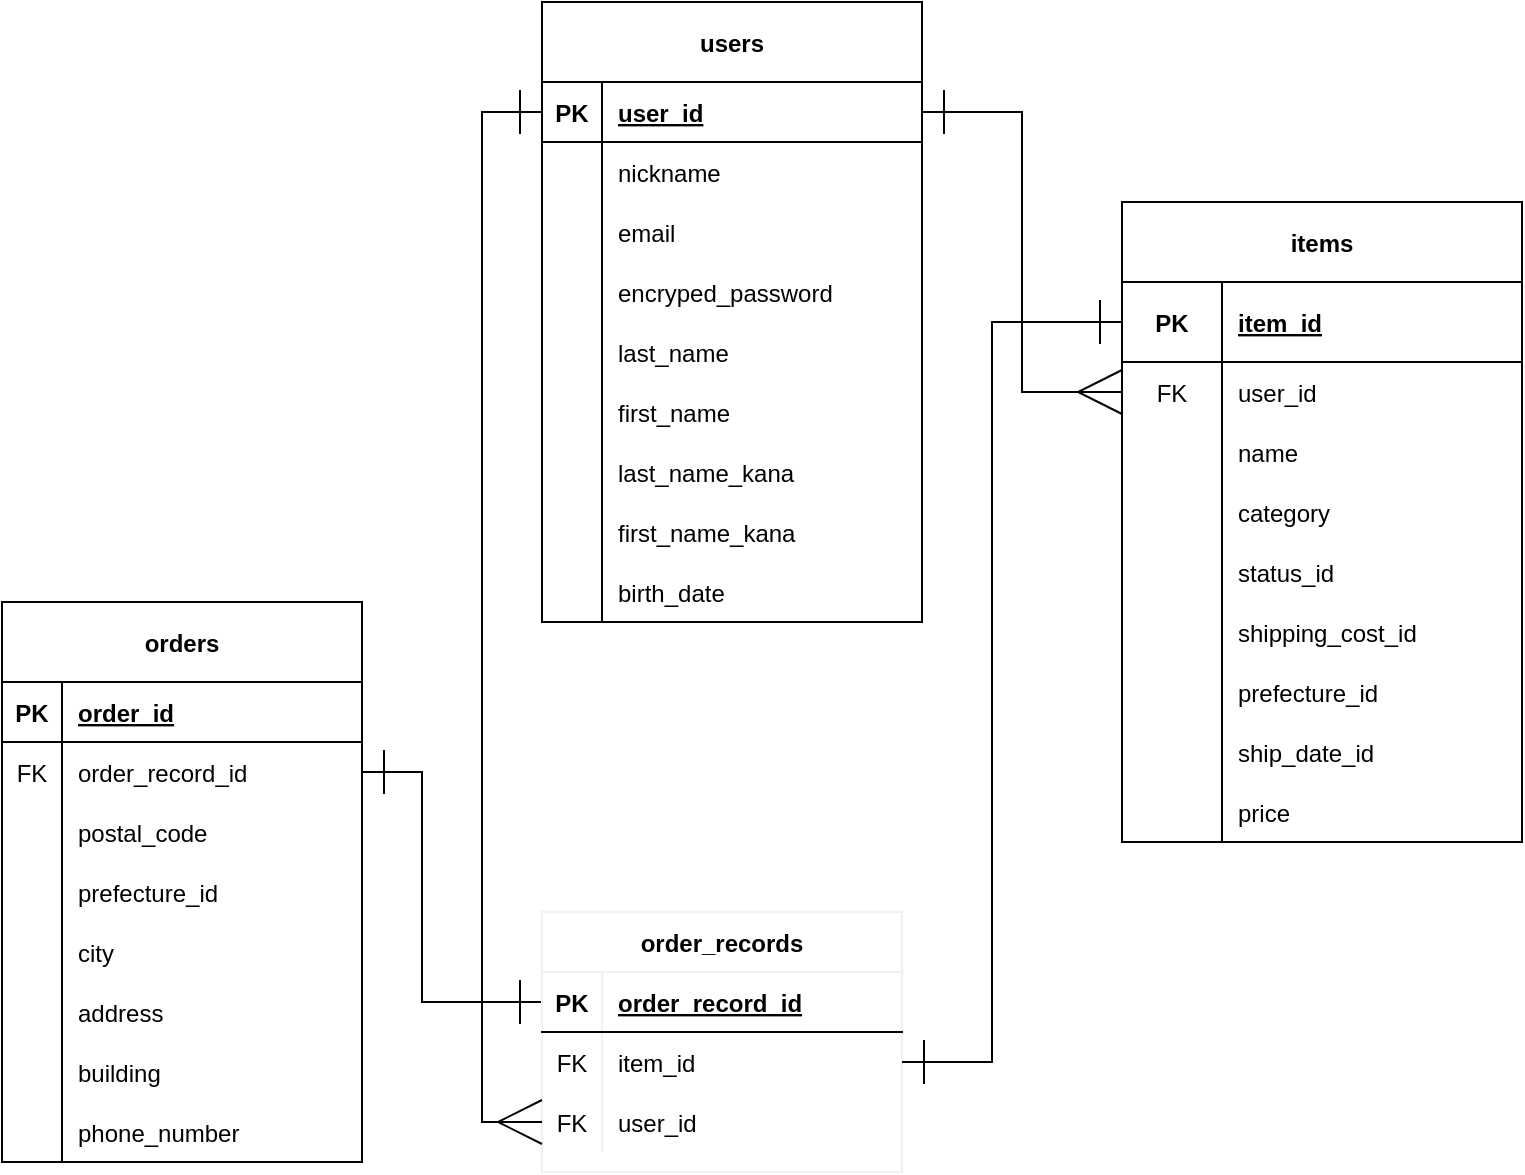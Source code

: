 <mxfile>
    <diagram id="i6sQ_Ci1NRJsPLN1sGpO" name="ER図">
        <mxGraphModel dx="607" dy="566" grid="1" gridSize="10" guides="1" tooltips="1" connect="1" arrows="1" fold="1" page="1" pageScale="1" pageWidth="827" pageHeight="1169" math="0" shadow="0">
            <root>
                <mxCell id="qY6pJ3RX-FSN7zLTKkkd-0"/>
                <mxCell id="qY6pJ3RX-FSN7zLTKkkd-1" parent="qY6pJ3RX-FSN7zLTKkkd-0"/>
                <mxCell id="JbDSwkDPHXsvRLebZ4GA-4" value="users" style="shape=table;startSize=40;container=1;collapsible=1;childLayout=tableLayout;fixedRows=1;rowLines=0;fontStyle=1;align=center;resizeLast=1;" parent="qY6pJ3RX-FSN7zLTKkkd-1" vertex="1">
                    <mxGeometry x="310" width="190" height="310" as="geometry">
                        <mxRectangle width="60" height="30" as="alternateBounds"/>
                    </mxGeometry>
                </mxCell>
                <mxCell id="lpkoxbI7etPevjR8t7F0-1" value="" style="shape=partialRectangle;collapsible=0;dropTarget=0;pointerEvents=0;fillColor=none;top=0;left=0;bottom=1;right=0;points=[[0,0.5],[1,0.5]];portConstraint=eastwest;" parent="JbDSwkDPHXsvRLebZ4GA-4" vertex="1">
                    <mxGeometry y="40" width="190" height="30" as="geometry"/>
                </mxCell>
                <mxCell id="lpkoxbI7etPevjR8t7F0-2" value="PK" style="shape=partialRectangle;connectable=0;fillColor=none;top=0;left=0;bottom=0;right=0;fontStyle=1;overflow=hidden;" parent="lpkoxbI7etPevjR8t7F0-1" vertex="1">
                    <mxGeometry width="30" height="30" as="geometry"/>
                </mxCell>
                <mxCell id="lpkoxbI7etPevjR8t7F0-3" value="user_id" style="shape=partialRectangle;connectable=0;fillColor=none;top=0;left=0;bottom=0;right=0;align=left;spacingLeft=6;fontStyle=5;overflow=hidden;" parent="lpkoxbI7etPevjR8t7F0-1" vertex="1">
                    <mxGeometry x="30" width="160" height="30" as="geometry"/>
                </mxCell>
                <mxCell id="PGo9ZcPo0Em0ewQhz42Y-1" value="" style="shape=partialRectangle;collapsible=0;dropTarget=0;pointerEvents=0;fillColor=none;top=0;left=0;bottom=0;right=0;points=[[0,0.5],[1,0.5]];portConstraint=eastwest;" parent="JbDSwkDPHXsvRLebZ4GA-4" vertex="1">
                    <mxGeometry y="70" width="190" height="30" as="geometry"/>
                </mxCell>
                <mxCell id="PGo9ZcPo0Em0ewQhz42Y-2" value="" style="shape=partialRectangle;connectable=0;fillColor=none;top=0;left=0;bottom=0;right=0;editable=1;overflow=hidden;" parent="PGo9ZcPo0Em0ewQhz42Y-1" vertex="1">
                    <mxGeometry width="30" height="30" as="geometry"/>
                </mxCell>
                <mxCell id="PGo9ZcPo0Em0ewQhz42Y-3" value="nickname" style="shape=partialRectangle;connectable=0;fillColor=none;top=0;left=0;bottom=0;right=0;align=left;spacingLeft=6;overflow=hidden;" parent="PGo9ZcPo0Em0ewQhz42Y-1" vertex="1">
                    <mxGeometry x="30" width="160" height="30" as="geometry"/>
                </mxCell>
                <mxCell id="JbDSwkDPHXsvRLebZ4GA-82" value="" style="shape=partialRectangle;collapsible=0;dropTarget=0;pointerEvents=0;fillColor=none;top=0;left=0;bottom=0;right=0;points=[[0,0.5],[1,0.5]];portConstraint=eastwest;" parent="JbDSwkDPHXsvRLebZ4GA-4" vertex="1">
                    <mxGeometry y="100" width="190" height="30" as="geometry"/>
                </mxCell>
                <mxCell id="JbDSwkDPHXsvRLebZ4GA-83" value="" style="shape=partialRectangle;connectable=0;fillColor=none;top=0;left=0;bottom=0;right=0;editable=1;overflow=hidden;" parent="JbDSwkDPHXsvRLebZ4GA-82" vertex="1">
                    <mxGeometry width="30" height="30" as="geometry"/>
                </mxCell>
                <mxCell id="JbDSwkDPHXsvRLebZ4GA-84" value="email" style="shape=partialRectangle;connectable=0;fillColor=none;top=0;left=0;bottom=0;right=0;align=left;spacingLeft=6;overflow=hidden;" parent="JbDSwkDPHXsvRLebZ4GA-82" vertex="1">
                    <mxGeometry x="30" width="160" height="30" as="geometry"/>
                </mxCell>
                <mxCell id="JbDSwkDPHXsvRLebZ4GA-70" value="" style="shape=partialRectangle;collapsible=0;dropTarget=0;pointerEvents=0;fillColor=none;top=0;left=0;bottom=0;right=0;points=[[0,0.5],[1,0.5]];portConstraint=eastwest;" parent="JbDSwkDPHXsvRLebZ4GA-4" vertex="1">
                    <mxGeometry y="130" width="190" height="30" as="geometry"/>
                </mxCell>
                <mxCell id="JbDSwkDPHXsvRLebZ4GA-71" value="" style="shape=partialRectangle;connectable=0;fillColor=none;top=0;left=0;bottom=0;right=0;editable=1;overflow=hidden;" parent="JbDSwkDPHXsvRLebZ4GA-70" vertex="1">
                    <mxGeometry width="30" height="30" as="geometry"/>
                </mxCell>
                <mxCell id="JbDSwkDPHXsvRLebZ4GA-72" value="encryped_password" style="shape=partialRectangle;connectable=0;fillColor=none;top=0;left=0;bottom=0;right=0;align=left;spacingLeft=6;overflow=hidden;" parent="JbDSwkDPHXsvRLebZ4GA-70" vertex="1">
                    <mxGeometry x="30" width="160" height="30" as="geometry"/>
                </mxCell>
                <mxCell id="JbDSwkDPHXsvRLebZ4GA-8" value="" style="shape=partialRectangle;collapsible=0;dropTarget=0;pointerEvents=0;fillColor=none;top=0;left=0;bottom=0;right=0;points=[[0,0.5],[1,0.5]];portConstraint=eastwest;" parent="JbDSwkDPHXsvRLebZ4GA-4" vertex="1">
                    <mxGeometry y="160" width="190" height="30" as="geometry"/>
                </mxCell>
                <mxCell id="JbDSwkDPHXsvRLebZ4GA-9" value="" style="shape=partialRectangle;connectable=0;fillColor=none;top=0;left=0;bottom=0;right=0;editable=1;overflow=hidden;" parent="JbDSwkDPHXsvRLebZ4GA-8" vertex="1">
                    <mxGeometry width="30" height="30" as="geometry"/>
                </mxCell>
                <mxCell id="JbDSwkDPHXsvRLebZ4GA-10" value="last_name" style="shape=partialRectangle;connectable=0;fillColor=none;top=0;left=0;bottom=0;right=0;align=left;spacingLeft=6;overflow=hidden;" parent="JbDSwkDPHXsvRLebZ4GA-8" vertex="1">
                    <mxGeometry x="30" width="160" height="30" as="geometry"/>
                </mxCell>
                <mxCell id="JbDSwkDPHXsvRLebZ4GA-11" value="" style="shape=partialRectangle;collapsible=0;dropTarget=0;pointerEvents=0;fillColor=none;top=0;left=0;bottom=0;right=0;points=[[0,0.5],[1,0.5]];portConstraint=eastwest;" parent="JbDSwkDPHXsvRLebZ4GA-4" vertex="1">
                    <mxGeometry y="190" width="190" height="30" as="geometry"/>
                </mxCell>
                <mxCell id="JbDSwkDPHXsvRLebZ4GA-12" value="" style="shape=partialRectangle;connectable=0;fillColor=none;top=0;left=0;bottom=0;right=0;editable=1;overflow=hidden;" parent="JbDSwkDPHXsvRLebZ4GA-11" vertex="1">
                    <mxGeometry width="30" height="30" as="geometry"/>
                </mxCell>
                <mxCell id="JbDSwkDPHXsvRLebZ4GA-13" value="first_name" style="shape=partialRectangle;connectable=0;fillColor=none;top=0;left=0;bottom=0;right=0;align=left;spacingLeft=6;overflow=hidden;" parent="JbDSwkDPHXsvRLebZ4GA-11" vertex="1">
                    <mxGeometry x="30" width="160" height="30" as="geometry"/>
                </mxCell>
                <mxCell id="JbDSwkDPHXsvRLebZ4GA-14" value="" style="shape=partialRectangle;collapsible=0;dropTarget=0;pointerEvents=0;fillColor=none;top=0;left=0;bottom=0;right=0;points=[[0,0.5],[1,0.5]];portConstraint=eastwest;" parent="JbDSwkDPHXsvRLebZ4GA-4" vertex="1">
                    <mxGeometry y="220" width="190" height="30" as="geometry"/>
                </mxCell>
                <mxCell id="JbDSwkDPHXsvRLebZ4GA-15" value="" style="shape=partialRectangle;connectable=0;fillColor=none;top=0;left=0;bottom=0;right=0;editable=1;overflow=hidden;" parent="JbDSwkDPHXsvRLebZ4GA-14" vertex="1">
                    <mxGeometry width="30" height="30" as="geometry"/>
                </mxCell>
                <mxCell id="JbDSwkDPHXsvRLebZ4GA-16" value="last_name_kana" style="shape=partialRectangle;connectable=0;fillColor=none;top=0;left=0;bottom=0;right=0;align=left;spacingLeft=6;overflow=hidden;" parent="JbDSwkDPHXsvRLebZ4GA-14" vertex="1">
                    <mxGeometry x="30" width="160" height="30" as="geometry"/>
                </mxCell>
                <mxCell id="JbDSwkDPHXsvRLebZ4GA-64" value="" style="shape=partialRectangle;collapsible=0;dropTarget=0;pointerEvents=0;fillColor=none;top=0;left=0;bottom=0;right=0;points=[[0,0.5],[1,0.5]];portConstraint=eastwest;" parent="JbDSwkDPHXsvRLebZ4GA-4" vertex="1">
                    <mxGeometry y="250" width="190" height="30" as="geometry"/>
                </mxCell>
                <mxCell id="JbDSwkDPHXsvRLebZ4GA-65" value="" style="shape=partialRectangle;connectable=0;fillColor=none;top=0;left=0;bottom=0;right=0;editable=1;overflow=hidden;" parent="JbDSwkDPHXsvRLebZ4GA-64" vertex="1">
                    <mxGeometry width="30" height="30" as="geometry"/>
                </mxCell>
                <mxCell id="JbDSwkDPHXsvRLebZ4GA-66" value="first_name_kana" style="shape=partialRectangle;connectable=0;fillColor=none;top=0;left=0;bottom=0;right=0;align=left;spacingLeft=6;overflow=hidden;" parent="JbDSwkDPHXsvRLebZ4GA-64" vertex="1">
                    <mxGeometry x="30" width="160" height="30" as="geometry"/>
                </mxCell>
                <mxCell id="JbDSwkDPHXsvRLebZ4GA-76" value="" style="shape=partialRectangle;collapsible=0;dropTarget=0;pointerEvents=0;fillColor=none;top=0;left=0;bottom=0;right=0;points=[[0,0.5],[1,0.5]];portConstraint=eastwest;" parent="JbDSwkDPHXsvRLebZ4GA-4" vertex="1">
                    <mxGeometry y="280" width="190" height="30" as="geometry"/>
                </mxCell>
                <mxCell id="JbDSwkDPHXsvRLebZ4GA-77" value="" style="shape=partialRectangle;connectable=0;fillColor=none;top=0;left=0;bottom=0;right=0;editable=1;overflow=hidden;" parent="JbDSwkDPHXsvRLebZ4GA-76" vertex="1">
                    <mxGeometry width="30" height="30" as="geometry"/>
                </mxCell>
                <mxCell id="JbDSwkDPHXsvRLebZ4GA-78" value="birth_date" style="shape=partialRectangle;connectable=0;fillColor=none;top=0;left=0;bottom=0;right=0;align=left;spacingLeft=6;overflow=hidden;" parent="JbDSwkDPHXsvRLebZ4GA-76" vertex="1">
                    <mxGeometry x="30" width="160" height="30" as="geometry"/>
                </mxCell>
                <mxCell id="JbDSwkDPHXsvRLebZ4GA-30" value="items" style="shape=table;startSize=40;container=1;collapsible=1;childLayout=tableLayout;fixedRows=1;rowLines=0;fontStyle=1;align=center;resizeLast=1;" parent="qY6pJ3RX-FSN7zLTKkkd-1" vertex="1">
                    <mxGeometry x="600" y="100" width="200" height="320" as="geometry"/>
                </mxCell>
                <mxCell id="JbDSwkDPHXsvRLebZ4GA-31" value="" style="shape=partialRectangle;collapsible=0;dropTarget=0;pointerEvents=0;fillColor=none;top=0;left=0;bottom=1;right=0;points=[[0,0.5],[1,0.5]];portConstraint=eastwest;" parent="JbDSwkDPHXsvRLebZ4GA-30" vertex="1">
                    <mxGeometry y="40" width="200" height="40" as="geometry"/>
                </mxCell>
                <mxCell id="JbDSwkDPHXsvRLebZ4GA-32" value="PK" style="shape=partialRectangle;connectable=0;fillColor=none;top=0;left=0;bottom=0;right=0;fontStyle=1;overflow=hidden;" parent="JbDSwkDPHXsvRLebZ4GA-31" vertex="1">
                    <mxGeometry width="50" height="40" as="geometry"/>
                </mxCell>
                <mxCell id="JbDSwkDPHXsvRLebZ4GA-33" value="item_id" style="shape=partialRectangle;connectable=0;fillColor=none;top=0;left=0;bottom=0;right=0;align=left;spacingLeft=6;fontStyle=5;overflow=hidden;" parent="JbDSwkDPHXsvRLebZ4GA-31" vertex="1">
                    <mxGeometry x="50" width="150" height="40" as="geometry"/>
                </mxCell>
                <mxCell id="eo9Eva0IDJ_gUiu3eiII-33" value="" style="shape=partialRectangle;collapsible=0;dropTarget=0;pointerEvents=0;fillColor=none;top=0;left=0;bottom=0;right=0;points=[[0,0.5],[1,0.5]];portConstraint=eastwest;" parent="JbDSwkDPHXsvRLebZ4GA-30" vertex="1">
                    <mxGeometry y="80" width="200" height="30" as="geometry"/>
                </mxCell>
                <mxCell id="eo9Eva0IDJ_gUiu3eiII-34" value="FK" style="shape=partialRectangle;connectable=0;fillColor=none;top=0;left=0;bottom=0;right=0;editable=1;overflow=hidden;" parent="eo9Eva0IDJ_gUiu3eiII-33" vertex="1">
                    <mxGeometry width="50" height="30" as="geometry"/>
                </mxCell>
                <mxCell id="eo9Eva0IDJ_gUiu3eiII-35" value="user_id" style="shape=partialRectangle;connectable=0;fillColor=none;top=0;left=0;bottom=0;right=0;align=left;spacingLeft=6;overflow=hidden;" parent="eo9Eva0IDJ_gUiu3eiII-33" vertex="1">
                    <mxGeometry x="50" width="150" height="30" as="geometry"/>
                </mxCell>
                <mxCell id="JbDSwkDPHXsvRLebZ4GA-34" value="" style="shape=partialRectangle;collapsible=0;dropTarget=0;pointerEvents=0;fillColor=none;top=0;left=0;bottom=0;right=0;points=[[0,0.5],[1,0.5]];portConstraint=eastwest;" parent="JbDSwkDPHXsvRLebZ4GA-30" vertex="1">
                    <mxGeometry y="110" width="200" height="30" as="geometry"/>
                </mxCell>
                <mxCell id="JbDSwkDPHXsvRLebZ4GA-35" value="" style="shape=partialRectangle;connectable=0;fillColor=none;top=0;left=0;bottom=0;right=0;editable=1;overflow=hidden;" parent="JbDSwkDPHXsvRLebZ4GA-34" vertex="1">
                    <mxGeometry width="50" height="30" as="geometry"/>
                </mxCell>
                <mxCell id="JbDSwkDPHXsvRLebZ4GA-36" value="name" style="shape=partialRectangle;connectable=0;fillColor=none;top=0;left=0;bottom=0;right=0;align=left;spacingLeft=6;overflow=hidden;" parent="JbDSwkDPHXsvRLebZ4GA-34" vertex="1">
                    <mxGeometry x="50" width="150" height="30" as="geometry"/>
                </mxCell>
                <mxCell id="JbDSwkDPHXsvRLebZ4GA-122" value="" style="shape=partialRectangle;collapsible=0;dropTarget=0;pointerEvents=0;fillColor=none;top=0;left=0;bottom=0;right=0;points=[[0,0.5],[1,0.5]];portConstraint=eastwest;" parent="JbDSwkDPHXsvRLebZ4GA-30" vertex="1">
                    <mxGeometry y="140" width="200" height="30" as="geometry"/>
                </mxCell>
                <mxCell id="JbDSwkDPHXsvRLebZ4GA-123" value="" style="shape=partialRectangle;connectable=0;fillColor=none;top=0;left=0;bottom=0;right=0;editable=1;overflow=hidden;" parent="JbDSwkDPHXsvRLebZ4GA-122" vertex="1">
                    <mxGeometry width="50" height="30" as="geometry"/>
                </mxCell>
                <mxCell id="JbDSwkDPHXsvRLebZ4GA-124" value="category" style="shape=partialRectangle;connectable=0;fillColor=none;top=0;left=0;bottom=0;right=0;align=left;spacingLeft=6;overflow=hidden;" parent="JbDSwkDPHXsvRLebZ4GA-122" vertex="1">
                    <mxGeometry x="50" width="150" height="30" as="geometry"/>
                </mxCell>
                <mxCell id="JbDSwkDPHXsvRLebZ4GA-125" value="" style="shape=partialRectangle;collapsible=0;dropTarget=0;pointerEvents=0;fillColor=none;top=0;left=0;bottom=0;right=0;points=[[0,0.5],[1,0.5]];portConstraint=eastwest;" parent="JbDSwkDPHXsvRLebZ4GA-30" vertex="1">
                    <mxGeometry y="170" width="200" height="30" as="geometry"/>
                </mxCell>
                <mxCell id="JbDSwkDPHXsvRLebZ4GA-126" value="" style="shape=partialRectangle;connectable=0;fillColor=none;top=0;left=0;bottom=0;right=0;editable=1;overflow=hidden;" parent="JbDSwkDPHXsvRLebZ4GA-125" vertex="1">
                    <mxGeometry width="50" height="30" as="geometry"/>
                </mxCell>
                <mxCell id="JbDSwkDPHXsvRLebZ4GA-127" value="status_id" style="shape=partialRectangle;connectable=0;fillColor=none;top=0;left=0;bottom=0;right=0;align=left;spacingLeft=6;overflow=hidden;" parent="JbDSwkDPHXsvRLebZ4GA-125" vertex="1">
                    <mxGeometry x="50" width="150" height="30" as="geometry"/>
                </mxCell>
                <mxCell id="JbDSwkDPHXsvRLebZ4GA-128" value="" style="shape=partialRectangle;collapsible=0;dropTarget=0;pointerEvents=0;fillColor=none;top=0;left=0;bottom=0;right=0;points=[[0,0.5],[1,0.5]];portConstraint=eastwest;" parent="JbDSwkDPHXsvRLebZ4GA-30" vertex="1">
                    <mxGeometry y="200" width="200" height="30" as="geometry"/>
                </mxCell>
                <mxCell id="JbDSwkDPHXsvRLebZ4GA-129" value="" style="shape=partialRectangle;connectable=0;fillColor=none;top=0;left=0;bottom=0;right=0;editable=1;overflow=hidden;" parent="JbDSwkDPHXsvRLebZ4GA-128" vertex="1">
                    <mxGeometry width="50" height="30" as="geometry"/>
                </mxCell>
                <mxCell id="JbDSwkDPHXsvRLebZ4GA-130" value="shipping_cost_id" style="shape=partialRectangle;connectable=0;fillColor=none;top=0;left=0;bottom=0;right=0;align=left;spacingLeft=6;overflow=hidden;" parent="JbDSwkDPHXsvRLebZ4GA-128" vertex="1">
                    <mxGeometry x="50" width="150" height="30" as="geometry"/>
                </mxCell>
                <mxCell id="eo9Eva0IDJ_gUiu3eiII-0" value="" style="shape=partialRectangle;collapsible=0;dropTarget=0;pointerEvents=0;fillColor=none;top=0;left=0;bottom=0;right=0;points=[[0,0.5],[1,0.5]];portConstraint=eastwest;" parent="JbDSwkDPHXsvRLebZ4GA-30" vertex="1">
                    <mxGeometry y="230" width="200" height="30" as="geometry"/>
                </mxCell>
                <mxCell id="eo9Eva0IDJ_gUiu3eiII-1" value="" style="shape=partialRectangle;connectable=0;fillColor=none;top=0;left=0;bottom=0;right=0;editable=1;overflow=hidden;" parent="eo9Eva0IDJ_gUiu3eiII-0" vertex="1">
                    <mxGeometry width="50" height="30" as="geometry"/>
                </mxCell>
                <mxCell id="eo9Eva0IDJ_gUiu3eiII-2" value="prefecture_id" style="shape=partialRectangle;connectable=0;fillColor=none;top=0;left=0;bottom=0;right=0;align=left;spacingLeft=6;overflow=hidden;" parent="eo9Eva0IDJ_gUiu3eiII-0" vertex="1">
                    <mxGeometry x="50" width="150" height="30" as="geometry"/>
                </mxCell>
                <mxCell id="eo9Eva0IDJ_gUiu3eiII-3" value="" style="shape=partialRectangle;collapsible=0;dropTarget=0;pointerEvents=0;fillColor=none;top=0;left=0;bottom=0;right=0;points=[[0,0.5],[1,0.5]];portConstraint=eastwest;" parent="JbDSwkDPHXsvRLebZ4GA-30" vertex="1">
                    <mxGeometry y="260" width="200" height="30" as="geometry"/>
                </mxCell>
                <mxCell id="eo9Eva0IDJ_gUiu3eiII-4" value="" style="shape=partialRectangle;connectable=0;fillColor=none;top=0;left=0;bottom=0;right=0;editable=1;overflow=hidden;" parent="eo9Eva0IDJ_gUiu3eiII-3" vertex="1">
                    <mxGeometry width="50" height="30" as="geometry"/>
                </mxCell>
                <mxCell id="eo9Eva0IDJ_gUiu3eiII-5" value="ship_date_id" style="shape=partialRectangle;connectable=0;fillColor=none;top=0;left=0;bottom=0;right=0;align=left;spacingLeft=6;overflow=hidden;" parent="eo9Eva0IDJ_gUiu3eiII-3" vertex="1">
                    <mxGeometry x="50" width="150" height="30" as="geometry"/>
                </mxCell>
                <mxCell id="JbDSwkDPHXsvRLebZ4GA-37" value="" style="shape=partialRectangle;collapsible=0;dropTarget=0;pointerEvents=0;fillColor=none;top=0;left=0;bottom=0;right=0;points=[[0,0.5],[1,0.5]];portConstraint=eastwest;" parent="JbDSwkDPHXsvRLebZ4GA-30" vertex="1">
                    <mxGeometry y="290" width="200" height="30" as="geometry"/>
                </mxCell>
                <mxCell id="JbDSwkDPHXsvRLebZ4GA-38" value="" style="shape=partialRectangle;connectable=0;fillColor=none;top=0;left=0;bottom=0;right=0;editable=1;overflow=hidden;" parent="JbDSwkDPHXsvRLebZ4GA-37" vertex="1">
                    <mxGeometry width="50" height="30" as="geometry"/>
                </mxCell>
                <mxCell id="JbDSwkDPHXsvRLebZ4GA-39" value="price" style="shape=partialRectangle;connectable=0;fillColor=none;top=0;left=0;bottom=0;right=0;align=left;spacingLeft=6;overflow=hidden;" parent="JbDSwkDPHXsvRLebZ4GA-37" vertex="1">
                    <mxGeometry x="50" width="150" height="30" as="geometry"/>
                </mxCell>
                <mxCell id="JbDSwkDPHXsvRLebZ4GA-43" value="orders" style="shape=table;startSize=40;container=1;collapsible=1;childLayout=tableLayout;fixedRows=1;rowLines=0;fontStyle=1;align=center;resizeLast=1;" parent="qY6pJ3RX-FSN7zLTKkkd-1" vertex="1">
                    <mxGeometry x="40" y="300" width="180" height="280" as="geometry"/>
                </mxCell>
                <mxCell id="JbDSwkDPHXsvRLebZ4GA-44" value="" style="shape=partialRectangle;collapsible=0;dropTarget=0;pointerEvents=0;fillColor=none;top=0;left=0;bottom=1;right=0;points=[[0,0.5],[1,0.5]];portConstraint=eastwest;" parent="JbDSwkDPHXsvRLebZ4GA-43" vertex="1">
                    <mxGeometry y="40" width="180" height="30" as="geometry"/>
                </mxCell>
                <mxCell id="JbDSwkDPHXsvRLebZ4GA-45" value="PK" style="shape=partialRectangle;connectable=0;fillColor=none;top=0;left=0;bottom=0;right=0;fontStyle=1;overflow=hidden;" parent="JbDSwkDPHXsvRLebZ4GA-44" vertex="1">
                    <mxGeometry width="30" height="30" as="geometry"/>
                </mxCell>
                <mxCell id="JbDSwkDPHXsvRLebZ4GA-46" value="order_id" style="shape=partialRectangle;connectable=0;fillColor=none;top=0;left=0;bottom=0;right=0;align=left;spacingLeft=6;fontStyle=5;overflow=hidden;" parent="JbDSwkDPHXsvRLebZ4GA-44" vertex="1">
                    <mxGeometry x="30" width="150" height="30" as="geometry"/>
                </mxCell>
                <mxCell id="rg3pRiWAT7giY2snndD_-11" value="" style="shape=partialRectangle;collapsible=0;dropTarget=0;pointerEvents=0;fillColor=none;top=0;left=0;bottom=0;right=0;points=[[0,0.5],[1,0.5]];portConstraint=eastwest;" parent="JbDSwkDPHXsvRLebZ4GA-43" vertex="1">
                    <mxGeometry y="70" width="180" height="30" as="geometry"/>
                </mxCell>
                <mxCell id="rg3pRiWAT7giY2snndD_-12" value="FK" style="shape=partialRectangle;connectable=0;fillColor=none;top=0;left=0;bottom=0;right=0;editable=1;overflow=hidden;" parent="rg3pRiWAT7giY2snndD_-11" vertex="1">
                    <mxGeometry width="30" height="30" as="geometry"/>
                </mxCell>
                <mxCell id="rg3pRiWAT7giY2snndD_-13" value="order_record_id" style="shape=partialRectangle;connectable=0;fillColor=none;top=0;left=0;bottom=0;right=0;align=left;spacingLeft=6;overflow=hidden;" parent="rg3pRiWAT7giY2snndD_-11" vertex="1">
                    <mxGeometry x="30" width="150" height="30" as="geometry"/>
                </mxCell>
                <mxCell id="lpkoxbI7etPevjR8t7F0-13" value="" style="shape=partialRectangle;collapsible=0;dropTarget=0;pointerEvents=0;fillColor=none;top=0;left=0;bottom=0;right=0;points=[[0,0.5],[1,0.5]];portConstraint=eastwest;" parent="JbDSwkDPHXsvRLebZ4GA-43" vertex="1">
                    <mxGeometry y="100" width="180" height="30" as="geometry"/>
                </mxCell>
                <mxCell id="lpkoxbI7etPevjR8t7F0-14" value="" style="shape=partialRectangle;connectable=0;fillColor=none;top=0;left=0;bottom=0;right=0;editable=1;overflow=hidden;" parent="lpkoxbI7etPevjR8t7F0-13" vertex="1">
                    <mxGeometry width="30" height="30" as="geometry"/>
                </mxCell>
                <mxCell id="lpkoxbI7etPevjR8t7F0-15" value="postal_code" style="shape=partialRectangle;connectable=0;fillColor=none;top=0;left=0;bottom=0;right=0;align=left;spacingLeft=6;overflow=hidden;" parent="lpkoxbI7etPevjR8t7F0-13" vertex="1">
                    <mxGeometry x="30" width="150" height="30" as="geometry"/>
                </mxCell>
                <mxCell id="JbDSwkDPHXsvRLebZ4GA-50" value="" style="shape=partialRectangle;collapsible=0;dropTarget=0;pointerEvents=0;fillColor=none;top=0;left=0;bottom=0;right=0;points=[[0,0.5],[1,0.5]];portConstraint=eastwest;" parent="JbDSwkDPHXsvRLebZ4GA-43" vertex="1">
                    <mxGeometry y="130" width="180" height="30" as="geometry"/>
                </mxCell>
                <mxCell id="JbDSwkDPHXsvRLebZ4GA-51" value="" style="shape=partialRectangle;connectable=0;fillColor=none;top=0;left=0;bottom=0;right=0;editable=1;overflow=hidden;" parent="JbDSwkDPHXsvRLebZ4GA-50" vertex="1">
                    <mxGeometry width="30" height="30" as="geometry"/>
                </mxCell>
                <mxCell id="JbDSwkDPHXsvRLebZ4GA-52" value="prefecture_id" style="shape=partialRectangle;connectable=0;fillColor=none;top=0;left=0;bottom=0;right=0;align=left;spacingLeft=6;overflow=hidden;" parent="JbDSwkDPHXsvRLebZ4GA-50" vertex="1">
                    <mxGeometry x="30" width="150" height="30" as="geometry"/>
                </mxCell>
                <mxCell id="JbDSwkDPHXsvRLebZ4GA-53" value="" style="shape=partialRectangle;collapsible=0;dropTarget=0;pointerEvents=0;fillColor=none;top=0;left=0;bottom=0;right=0;points=[[0,0.5],[1,0.5]];portConstraint=eastwest;" parent="JbDSwkDPHXsvRLebZ4GA-43" vertex="1">
                    <mxGeometry y="160" width="180" height="30" as="geometry"/>
                </mxCell>
                <mxCell id="JbDSwkDPHXsvRLebZ4GA-54" value="" style="shape=partialRectangle;connectable=0;fillColor=none;top=0;left=0;bottom=0;right=0;editable=1;overflow=hidden;" parent="JbDSwkDPHXsvRLebZ4GA-53" vertex="1">
                    <mxGeometry width="30" height="30" as="geometry"/>
                </mxCell>
                <mxCell id="JbDSwkDPHXsvRLebZ4GA-55" value="city" style="shape=partialRectangle;connectable=0;fillColor=none;top=0;left=0;bottom=0;right=0;align=left;spacingLeft=6;overflow=hidden;" parent="JbDSwkDPHXsvRLebZ4GA-53" vertex="1">
                    <mxGeometry x="30" width="150" height="30" as="geometry"/>
                </mxCell>
                <mxCell id="lpkoxbI7etPevjR8t7F0-4" value="" style="shape=partialRectangle;collapsible=0;dropTarget=0;pointerEvents=0;fillColor=none;top=0;left=0;bottom=0;right=0;points=[[0,0.5],[1,0.5]];portConstraint=eastwest;" parent="JbDSwkDPHXsvRLebZ4GA-43" vertex="1">
                    <mxGeometry y="190" width="180" height="30" as="geometry"/>
                </mxCell>
                <mxCell id="lpkoxbI7etPevjR8t7F0-5" value="" style="shape=partialRectangle;connectable=0;fillColor=none;top=0;left=0;bottom=0;right=0;editable=1;overflow=hidden;" parent="lpkoxbI7etPevjR8t7F0-4" vertex="1">
                    <mxGeometry width="30" height="30" as="geometry"/>
                </mxCell>
                <mxCell id="lpkoxbI7etPevjR8t7F0-6" value="address" style="shape=partialRectangle;connectable=0;fillColor=none;top=0;left=0;bottom=0;right=0;align=left;spacingLeft=6;overflow=hidden;" parent="lpkoxbI7etPevjR8t7F0-4" vertex="1">
                    <mxGeometry x="30" width="150" height="30" as="geometry"/>
                </mxCell>
                <mxCell id="lpkoxbI7etPevjR8t7F0-7" value="" style="shape=partialRectangle;collapsible=0;dropTarget=0;pointerEvents=0;fillColor=none;top=0;left=0;bottom=0;right=0;points=[[0,0.5],[1,0.5]];portConstraint=eastwest;" parent="JbDSwkDPHXsvRLebZ4GA-43" vertex="1">
                    <mxGeometry y="220" width="180" height="30" as="geometry"/>
                </mxCell>
                <mxCell id="lpkoxbI7etPevjR8t7F0-8" value="" style="shape=partialRectangle;connectable=0;fillColor=none;top=0;left=0;bottom=0;right=0;editable=1;overflow=hidden;" parent="lpkoxbI7etPevjR8t7F0-7" vertex="1">
                    <mxGeometry width="30" height="30" as="geometry"/>
                </mxCell>
                <mxCell id="lpkoxbI7etPevjR8t7F0-9" value="building" style="shape=partialRectangle;connectable=0;fillColor=none;top=0;left=0;bottom=0;right=0;align=left;spacingLeft=6;overflow=hidden;" parent="lpkoxbI7etPevjR8t7F0-7" vertex="1">
                    <mxGeometry x="30" width="150" height="30" as="geometry"/>
                </mxCell>
                <mxCell id="lpkoxbI7etPevjR8t7F0-10" value="" style="shape=partialRectangle;collapsible=0;dropTarget=0;pointerEvents=0;fillColor=none;top=0;left=0;bottom=0;right=0;points=[[0,0.5],[1,0.5]];portConstraint=eastwest;" parent="JbDSwkDPHXsvRLebZ4GA-43" vertex="1">
                    <mxGeometry y="250" width="180" height="30" as="geometry"/>
                </mxCell>
                <mxCell id="lpkoxbI7etPevjR8t7F0-11" value="" style="shape=partialRectangle;connectable=0;fillColor=none;top=0;left=0;bottom=0;right=0;editable=1;overflow=hidden;" parent="lpkoxbI7etPevjR8t7F0-10" vertex="1">
                    <mxGeometry width="30" height="30" as="geometry"/>
                </mxCell>
                <mxCell id="lpkoxbI7etPevjR8t7F0-12" value="phone_number" style="shape=partialRectangle;connectable=0;fillColor=none;top=0;left=0;bottom=0;right=0;align=left;spacingLeft=6;overflow=hidden;" parent="lpkoxbI7etPevjR8t7F0-10" vertex="1">
                    <mxGeometry x="30" width="150" height="30" as="geometry"/>
                </mxCell>
                <mxCell id="rg3pRiWAT7giY2snndD_-1" style="edgeStyle=orthogonalEdgeStyle;rounded=0;orthogonalLoop=1;jettySize=auto;html=1;endArrow=ERone;endFill=0;startArrow=ERone;startFill=0;endSize=20;startSize=20;exitX=0;exitY=0.5;exitDx=0;exitDy=0;entryX=1;entryY=0.5;entryDx=0;entryDy=0;" parent="qY6pJ3RX-FSN7zLTKkkd-1" source="lpkoxbI7etPevjR8t7F0-20" target="rg3pRiWAT7giY2snndD_-11" edge="1">
                    <mxGeometry relative="1" as="geometry">
                        <mxPoint x="310" y="590" as="sourcePoint"/>
                        <mxPoint x="220" y="390" as="targetPoint"/>
                        <Array as="points">
                            <mxPoint x="250" y="500"/>
                            <mxPoint x="250" y="385"/>
                        </Array>
                    </mxGeometry>
                </mxCell>
                <mxCell id="lpkoxbI7etPevjR8t7F0-19" value="order_records" style="shape=table;startSize=30;container=1;collapsible=1;childLayout=tableLayout;fixedRows=1;rowLines=0;fontStyle=1;align=center;resizeLast=1;strokeColor=#f0f0f0;fillColor=none;" parent="qY6pJ3RX-FSN7zLTKkkd-1" vertex="1">
                    <mxGeometry x="310" y="455" width="180" height="130" as="geometry"/>
                </mxCell>
                <mxCell id="lpkoxbI7etPevjR8t7F0-20" value="" style="shape=partialRectangle;collapsible=0;dropTarget=0;pointerEvents=0;fillColor=none;top=0;left=0;bottom=1;right=0;points=[[0,0.5],[1,0.5]];portConstraint=eastwest;" parent="lpkoxbI7etPevjR8t7F0-19" vertex="1">
                    <mxGeometry y="30" width="180" height="30" as="geometry"/>
                </mxCell>
                <mxCell id="lpkoxbI7etPevjR8t7F0-21" value="PK" style="shape=partialRectangle;connectable=0;fillColor=none;top=0;left=0;bottom=0;right=0;fontStyle=1;overflow=hidden;" parent="lpkoxbI7etPevjR8t7F0-20" vertex="1">
                    <mxGeometry width="30" height="30" as="geometry"/>
                </mxCell>
                <mxCell id="lpkoxbI7etPevjR8t7F0-22" value="order_record_id" style="shape=partialRectangle;connectable=0;fillColor=none;top=0;left=0;bottom=0;right=0;align=left;spacingLeft=6;fontStyle=5;overflow=hidden;" parent="lpkoxbI7etPevjR8t7F0-20" vertex="1">
                    <mxGeometry x="30" width="150" height="30" as="geometry"/>
                </mxCell>
                <mxCell id="lpkoxbI7etPevjR8t7F0-23" value="" style="shape=partialRectangle;collapsible=0;dropTarget=0;pointerEvents=0;fillColor=none;top=0;left=0;bottom=0;right=0;points=[[0,0.5],[1,0.5]];portConstraint=eastwest;" parent="lpkoxbI7etPevjR8t7F0-19" vertex="1">
                    <mxGeometry y="60" width="180" height="30" as="geometry"/>
                </mxCell>
                <mxCell id="lpkoxbI7etPevjR8t7F0-24" value="FK" style="shape=partialRectangle;connectable=0;fillColor=none;top=0;left=0;bottom=0;right=0;editable=1;overflow=hidden;" parent="lpkoxbI7etPevjR8t7F0-23" vertex="1">
                    <mxGeometry width="30" height="30" as="geometry"/>
                </mxCell>
                <mxCell id="lpkoxbI7etPevjR8t7F0-25" value="item_id" style="shape=partialRectangle;connectable=0;fillColor=none;top=0;left=0;bottom=0;right=0;align=left;spacingLeft=6;overflow=hidden;" parent="lpkoxbI7etPevjR8t7F0-23" vertex="1">
                    <mxGeometry x="30" width="150" height="30" as="geometry"/>
                </mxCell>
                <mxCell id="rg3pRiWAT7giY2snndD_-3" value="" style="shape=partialRectangle;collapsible=0;dropTarget=0;pointerEvents=0;fillColor=none;top=0;left=0;bottom=0;right=0;points=[[0,0.5],[1,0.5]];portConstraint=eastwest;" parent="lpkoxbI7etPevjR8t7F0-19" vertex="1">
                    <mxGeometry y="90" width="180" height="30" as="geometry"/>
                </mxCell>
                <mxCell id="rg3pRiWAT7giY2snndD_-4" value="FK" style="shape=partialRectangle;connectable=0;fillColor=none;top=0;left=0;bottom=0;right=0;editable=1;overflow=hidden;" parent="rg3pRiWAT7giY2snndD_-3" vertex="1">
                    <mxGeometry width="30" height="30" as="geometry"/>
                </mxCell>
                <mxCell id="rg3pRiWAT7giY2snndD_-5" value="user_id" style="shape=partialRectangle;connectable=0;fillColor=none;top=0;left=0;bottom=0;right=0;align=left;spacingLeft=6;overflow=hidden;" parent="rg3pRiWAT7giY2snndD_-3" vertex="1">
                    <mxGeometry x="30" width="150" height="30" as="geometry"/>
                </mxCell>
                <mxCell id="F-dhz2aXZQG8ngXPxe_J-16" style="edgeStyle=orthogonalEdgeStyle;rounded=0;orthogonalLoop=1;jettySize=auto;html=1;entryX=0;entryY=0.5;entryDx=0;entryDy=0;startArrow=ERone;startFill=0;startSize=20;endArrow=ERmany;endFill=0;endSize=20;exitX=1;exitY=0.5;exitDx=0;exitDy=0;" parent="qY6pJ3RX-FSN7zLTKkkd-1" source="lpkoxbI7etPevjR8t7F0-1" target="eo9Eva0IDJ_gUiu3eiII-33" edge="1">
                    <mxGeometry relative="1" as="geometry"/>
                </mxCell>
                <mxCell id="F-dhz2aXZQG8ngXPxe_J-20" style="edgeStyle=orthogonalEdgeStyle;rounded=0;orthogonalLoop=1;jettySize=auto;html=1;exitX=0;exitY=0.5;exitDx=0;exitDy=0;startArrow=ERone;startFill=0;startSize=20;endArrow=ERone;endFill=0;endSize=20;entryX=1;entryY=0.5;entryDx=0;entryDy=0;" parent="qY6pJ3RX-FSN7zLTKkkd-1" source="JbDSwkDPHXsvRLebZ4GA-31" target="lpkoxbI7etPevjR8t7F0-23" edge="1">
                    <mxGeometry relative="1" as="geometry">
                        <Array as="points">
                            <mxPoint x="535" y="160"/>
                            <mxPoint x="535" y="530"/>
                        </Array>
                    </mxGeometry>
                </mxCell>
                <mxCell id="rg3pRiWAT7giY2snndD_-6" style="edgeStyle=orthogonalEdgeStyle;rounded=0;orthogonalLoop=1;jettySize=auto;html=1;exitX=0;exitY=0.5;exitDx=0;exitDy=0;entryX=0;entryY=0.5;entryDx=0;entryDy=0;startArrow=ERone;startFill=0;startSize=20;endArrow=ERmany;endFill=0;endSize=20;" parent="qY6pJ3RX-FSN7zLTKkkd-1" source="lpkoxbI7etPevjR8t7F0-1" target="rg3pRiWAT7giY2snndD_-3" edge="1">
                    <mxGeometry relative="1" as="geometry"/>
                </mxCell>
            </root>
        </mxGraphModel>
    </diagram>
    <diagram id="j9alqYJJQcrLzX6AWDmS" name="エンティティ">
        <mxGraphModel dx="607" dy="566" grid="1" gridSize="10" guides="1" tooltips="1" connect="1" arrows="1" fold="1" page="1" pageScale="1" pageWidth="827" pageHeight="1169" math="0" shadow="0">
            <root>
                <mxCell id="0"/>
                <mxCell id="1" parent="0"/>
                <mxCell id="15" value="ユーザ管理機能" style="swimlane;childLayout=stackLayout;horizontal=1;startSize=30;horizontalStack=0;rounded=1;fontSize=14;fontStyle=0;strokeWidth=2;resizeParent=0;resizeLast=1;shadow=0;dashed=0;align=center;" parent="1" vertex="1">
                    <mxGeometry x="40" y="40" width="160" height="120" as="geometry"/>
                </mxCell>
                <mxCell id="16" value="・新規登録&#10;・ログイン&#10;・ログアウト&#10;・ユーザ詳細ページ" style="align=left;strokeColor=none;fillColor=none;spacingLeft=4;fontSize=12;verticalAlign=top;resizable=0;rotatable=0;part=1;" parent="15" vertex="1">
                    <mxGeometry y="30" width="160" height="90" as="geometry"/>
                </mxCell>
                <mxCell id="17" value="商品出品機能" style="swimlane;childLayout=stackLayout;horizontal=1;startSize=30;horizontalStack=0;rounded=1;fontSize=14;fontStyle=0;strokeWidth=2;resizeParent=0;resizeLast=1;shadow=0;dashed=0;align=center;" parent="1" vertex="1">
                    <mxGeometry x="240" y="40" width="160" height="120" as="geometry"/>
                </mxCell>
                <mxCell id="18" value="・出品商品の登録&#10;・商品の詳細ページ&#10;・コメント機能" style="align=left;strokeColor=none;fillColor=none;spacingLeft=4;fontSize=12;verticalAlign=top;resizable=0;rotatable=0;part=1;" parent="17" vertex="1">
                    <mxGeometry y="30" width="160" height="90" as="geometry"/>
                </mxCell>
                <mxCell id="19" value="商品購入機能" style="swimlane;childLayout=stackLayout;horizontal=1;startSize=30;horizontalStack=0;rounded=1;fontSize=14;fontStyle=0;strokeWidth=2;resizeParent=0;resizeLast=1;shadow=0;dashed=0;align=center;" parent="1" vertex="1">
                    <mxGeometry x="440" y="40" width="160" height="120" as="geometry"/>
                </mxCell>
                <mxCell id="20" value="・商品一覧ページ&#10;・商品詳細ページ&#10;・決済機能" style="align=left;strokeColor=none;fillColor=none;spacingLeft=4;fontSize=12;verticalAlign=top;resizable=0;rotatable=0;part=1;" parent="19" vertex="1">
                    <mxGeometry y="30" width="160" height="90" as="geometry"/>
                </mxCell>
            </root>
        </mxGraphModel>
    </diagram>
</mxfile>